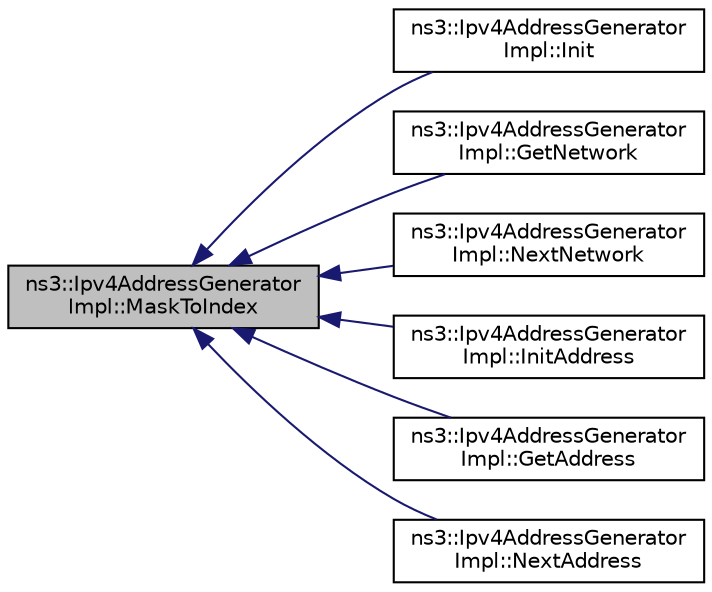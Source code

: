 digraph "ns3::Ipv4AddressGeneratorImpl::MaskToIndex"
{
  edge [fontname="Helvetica",fontsize="10",labelfontname="Helvetica",labelfontsize="10"];
  node [fontname="Helvetica",fontsize="10",shape=record];
  rankdir="LR";
  Node1 [label="ns3::Ipv4AddressGenerator\lImpl::MaskToIndex",height=0.2,width=0.4,color="black", fillcolor="grey75", style="filled", fontcolor="black"];
  Node1 -> Node2 [dir="back",color="midnightblue",fontsize="10",style="solid"];
  Node2 [label="ns3::Ipv4AddressGenerator\lImpl::Init",height=0.2,width=0.4,color="black", fillcolor="white", style="filled",URL="$dd/d27/classns3_1_1Ipv4AddressGeneratorImpl.html#a48561b86bd2a9e03b4b057fd08074ac0",tooltip="Initialise the base network, mask and address for the generator. "];
  Node1 -> Node3 [dir="back",color="midnightblue",fontsize="10",style="solid"];
  Node3 [label="ns3::Ipv4AddressGenerator\lImpl::GetNetwork",height=0.2,width=0.4,color="black", fillcolor="white", style="filled",URL="$dd/d27/classns3_1_1Ipv4AddressGeneratorImpl.html#ace2fa2da17d73a800ffac8bef444cb51",tooltip="Get the current network of the given Ipv4Mask. "];
  Node1 -> Node4 [dir="back",color="midnightblue",fontsize="10",style="solid"];
  Node4 [label="ns3::Ipv4AddressGenerator\lImpl::NextNetwork",height=0.2,width=0.4,color="black", fillcolor="white", style="filled",URL="$dd/d27/classns3_1_1Ipv4AddressGeneratorImpl.html#aff19f7b39bbc6801b7ff31c56c45a9f2",tooltip="Get the next network according to the given Ipv4Mask. "];
  Node1 -> Node5 [dir="back",color="midnightblue",fontsize="10",style="solid"];
  Node5 [label="ns3::Ipv4AddressGenerator\lImpl::InitAddress",height=0.2,width=0.4,color="black", fillcolor="white", style="filled",URL="$dd/d27/classns3_1_1Ipv4AddressGeneratorImpl.html#a8101796261db946932e55274a623cfb9",tooltip="Set the address for the given mask. "];
  Node1 -> Node6 [dir="back",color="midnightblue",fontsize="10",style="solid"];
  Node6 [label="ns3::Ipv4AddressGenerator\lImpl::GetAddress",height=0.2,width=0.4,color="black", fillcolor="white", style="filled",URL="$dd/d27/classns3_1_1Ipv4AddressGeneratorImpl.html#a28522cc11a2ef89ff14f8ffa2b950548",tooltip="Get the Ipv4Address that will be allocated upon NextAddress () "];
  Node1 -> Node7 [dir="back",color="midnightblue",fontsize="10",style="solid"];
  Node7 [label="ns3::Ipv4AddressGenerator\lImpl::NextAddress",height=0.2,width=0.4,color="black", fillcolor="white", style="filled",URL="$dd/d27/classns3_1_1Ipv4AddressGeneratorImpl.html#afd9029e16d648beea57a7b0b960e0264",tooltip="Allocate the next Ipv4Address for the configured network and mask. "];
}
